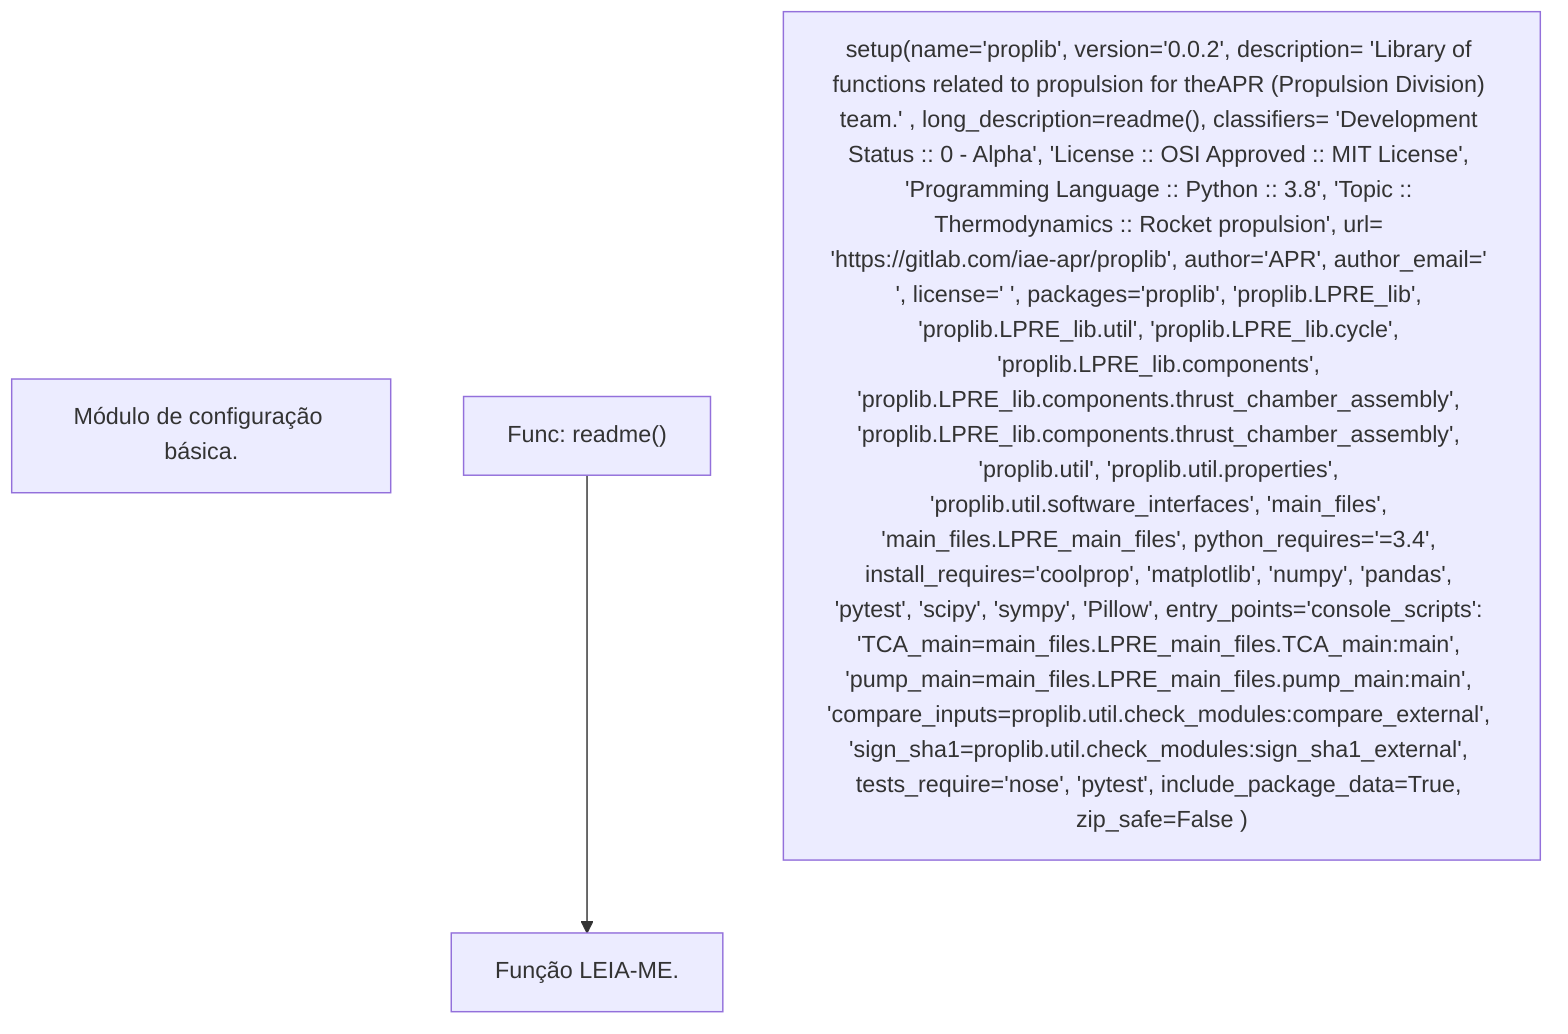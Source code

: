 graph TD
N0["Módulo de configuração básica."]
N1["Func: readme()"]
N2["Função LEIA-ME."]
N1 --> N2
N3["setup(name='proplib', version='0.0.2', description= 'Library of functions related to propulsion for theAPR (Propulsion Division) team.' , long_description=readme(), classifiers= 'Development Status :: 0 - Alpha', 'License :: OSI Approved :: MIT License', 'Programming Language :: Python :: 3.8', 'Topic :: Thermodynamics :: Rocket propulsion', url= 'https://gitlab.com/iae-apr/proplib', author='APR', author_email=' ', license=' ', packages='proplib', 'proplib.LPRE_lib', 'proplib.LPRE_lib.util', 'proplib.LPRE_lib.cycle', 'proplib.LPRE_lib.components', 'proplib.LPRE_lib.components.thrust_chamber_assembly', 'proplib.LPRE_lib.components.thrust_chamber_assembly', 'proplib.util', 'proplib.util.properties', 'proplib.util.software_interfaces', 'main_files', 'main_files.LPRE_main_files', python_requires='=3.4', install_requires='coolprop', 'matplotlib', 'numpy', 'pandas', 'pytest', 'scipy', 'sympy', 'Pillow', entry_points='console_scripts': 'TCA_main=main_files.LPRE_main_files.TCA_main:main', 'pump_main=main_files.LPRE_main_files.pump_main:main', 'compare_inputs=proplib.util.check_modules:compare_external', 'sign_sha1=proplib.util.check_modules:sign_sha1_external', tests_require='nose', 'pytest', include_package_data=True, zip_safe=False )"]